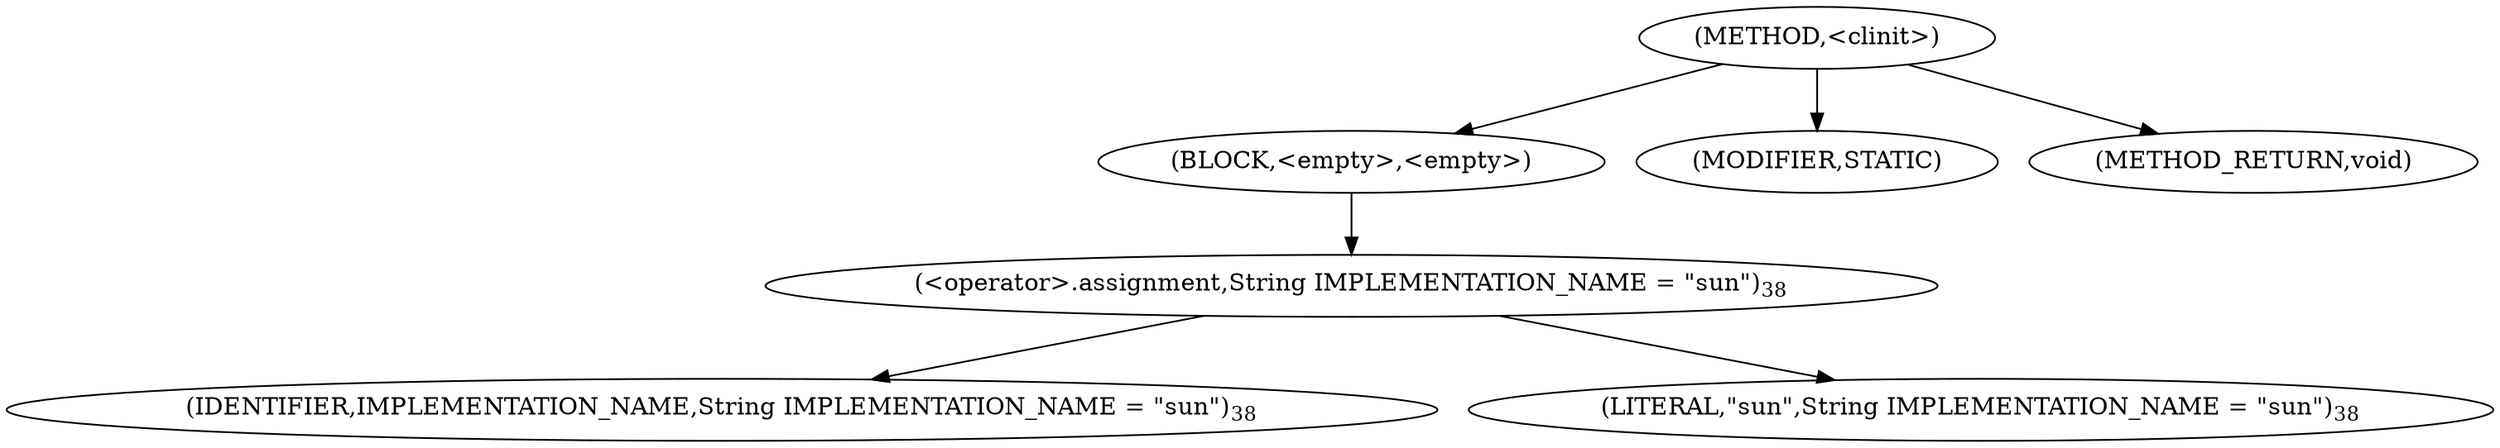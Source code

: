 digraph "&lt;clinit&gt;" {  
"274" [label = <(METHOD,&lt;clinit&gt;)> ]
"275" [label = <(BLOCK,&lt;empty&gt;,&lt;empty&gt;)> ]
"276" [label = <(&lt;operator&gt;.assignment,String IMPLEMENTATION_NAME = &quot;sun&quot;)<SUB>38</SUB>> ]
"277" [label = <(IDENTIFIER,IMPLEMENTATION_NAME,String IMPLEMENTATION_NAME = &quot;sun&quot;)<SUB>38</SUB>> ]
"278" [label = <(LITERAL,&quot;sun&quot;,String IMPLEMENTATION_NAME = &quot;sun&quot;)<SUB>38</SUB>> ]
"279" [label = <(MODIFIER,STATIC)> ]
"280" [label = <(METHOD_RETURN,void)> ]
  "274" -> "275" 
  "274" -> "279" 
  "274" -> "280" 
  "275" -> "276" 
  "276" -> "277" 
  "276" -> "278" 
}
